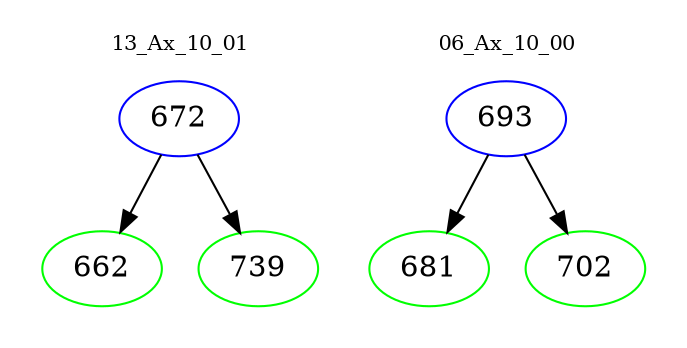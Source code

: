 digraph{
subgraph cluster_0 {
color = white
label = "13_Ax_10_01";
fontsize=10;
T0_672 [label="672", color="blue"]
T0_672 -> T0_662 [color="black"]
T0_662 [label="662", color="green"]
T0_672 -> T0_739 [color="black"]
T0_739 [label="739", color="green"]
}
subgraph cluster_1 {
color = white
label = "06_Ax_10_00";
fontsize=10;
T1_693 [label="693", color="blue"]
T1_693 -> T1_681 [color="black"]
T1_681 [label="681", color="green"]
T1_693 -> T1_702 [color="black"]
T1_702 [label="702", color="green"]
}
}
